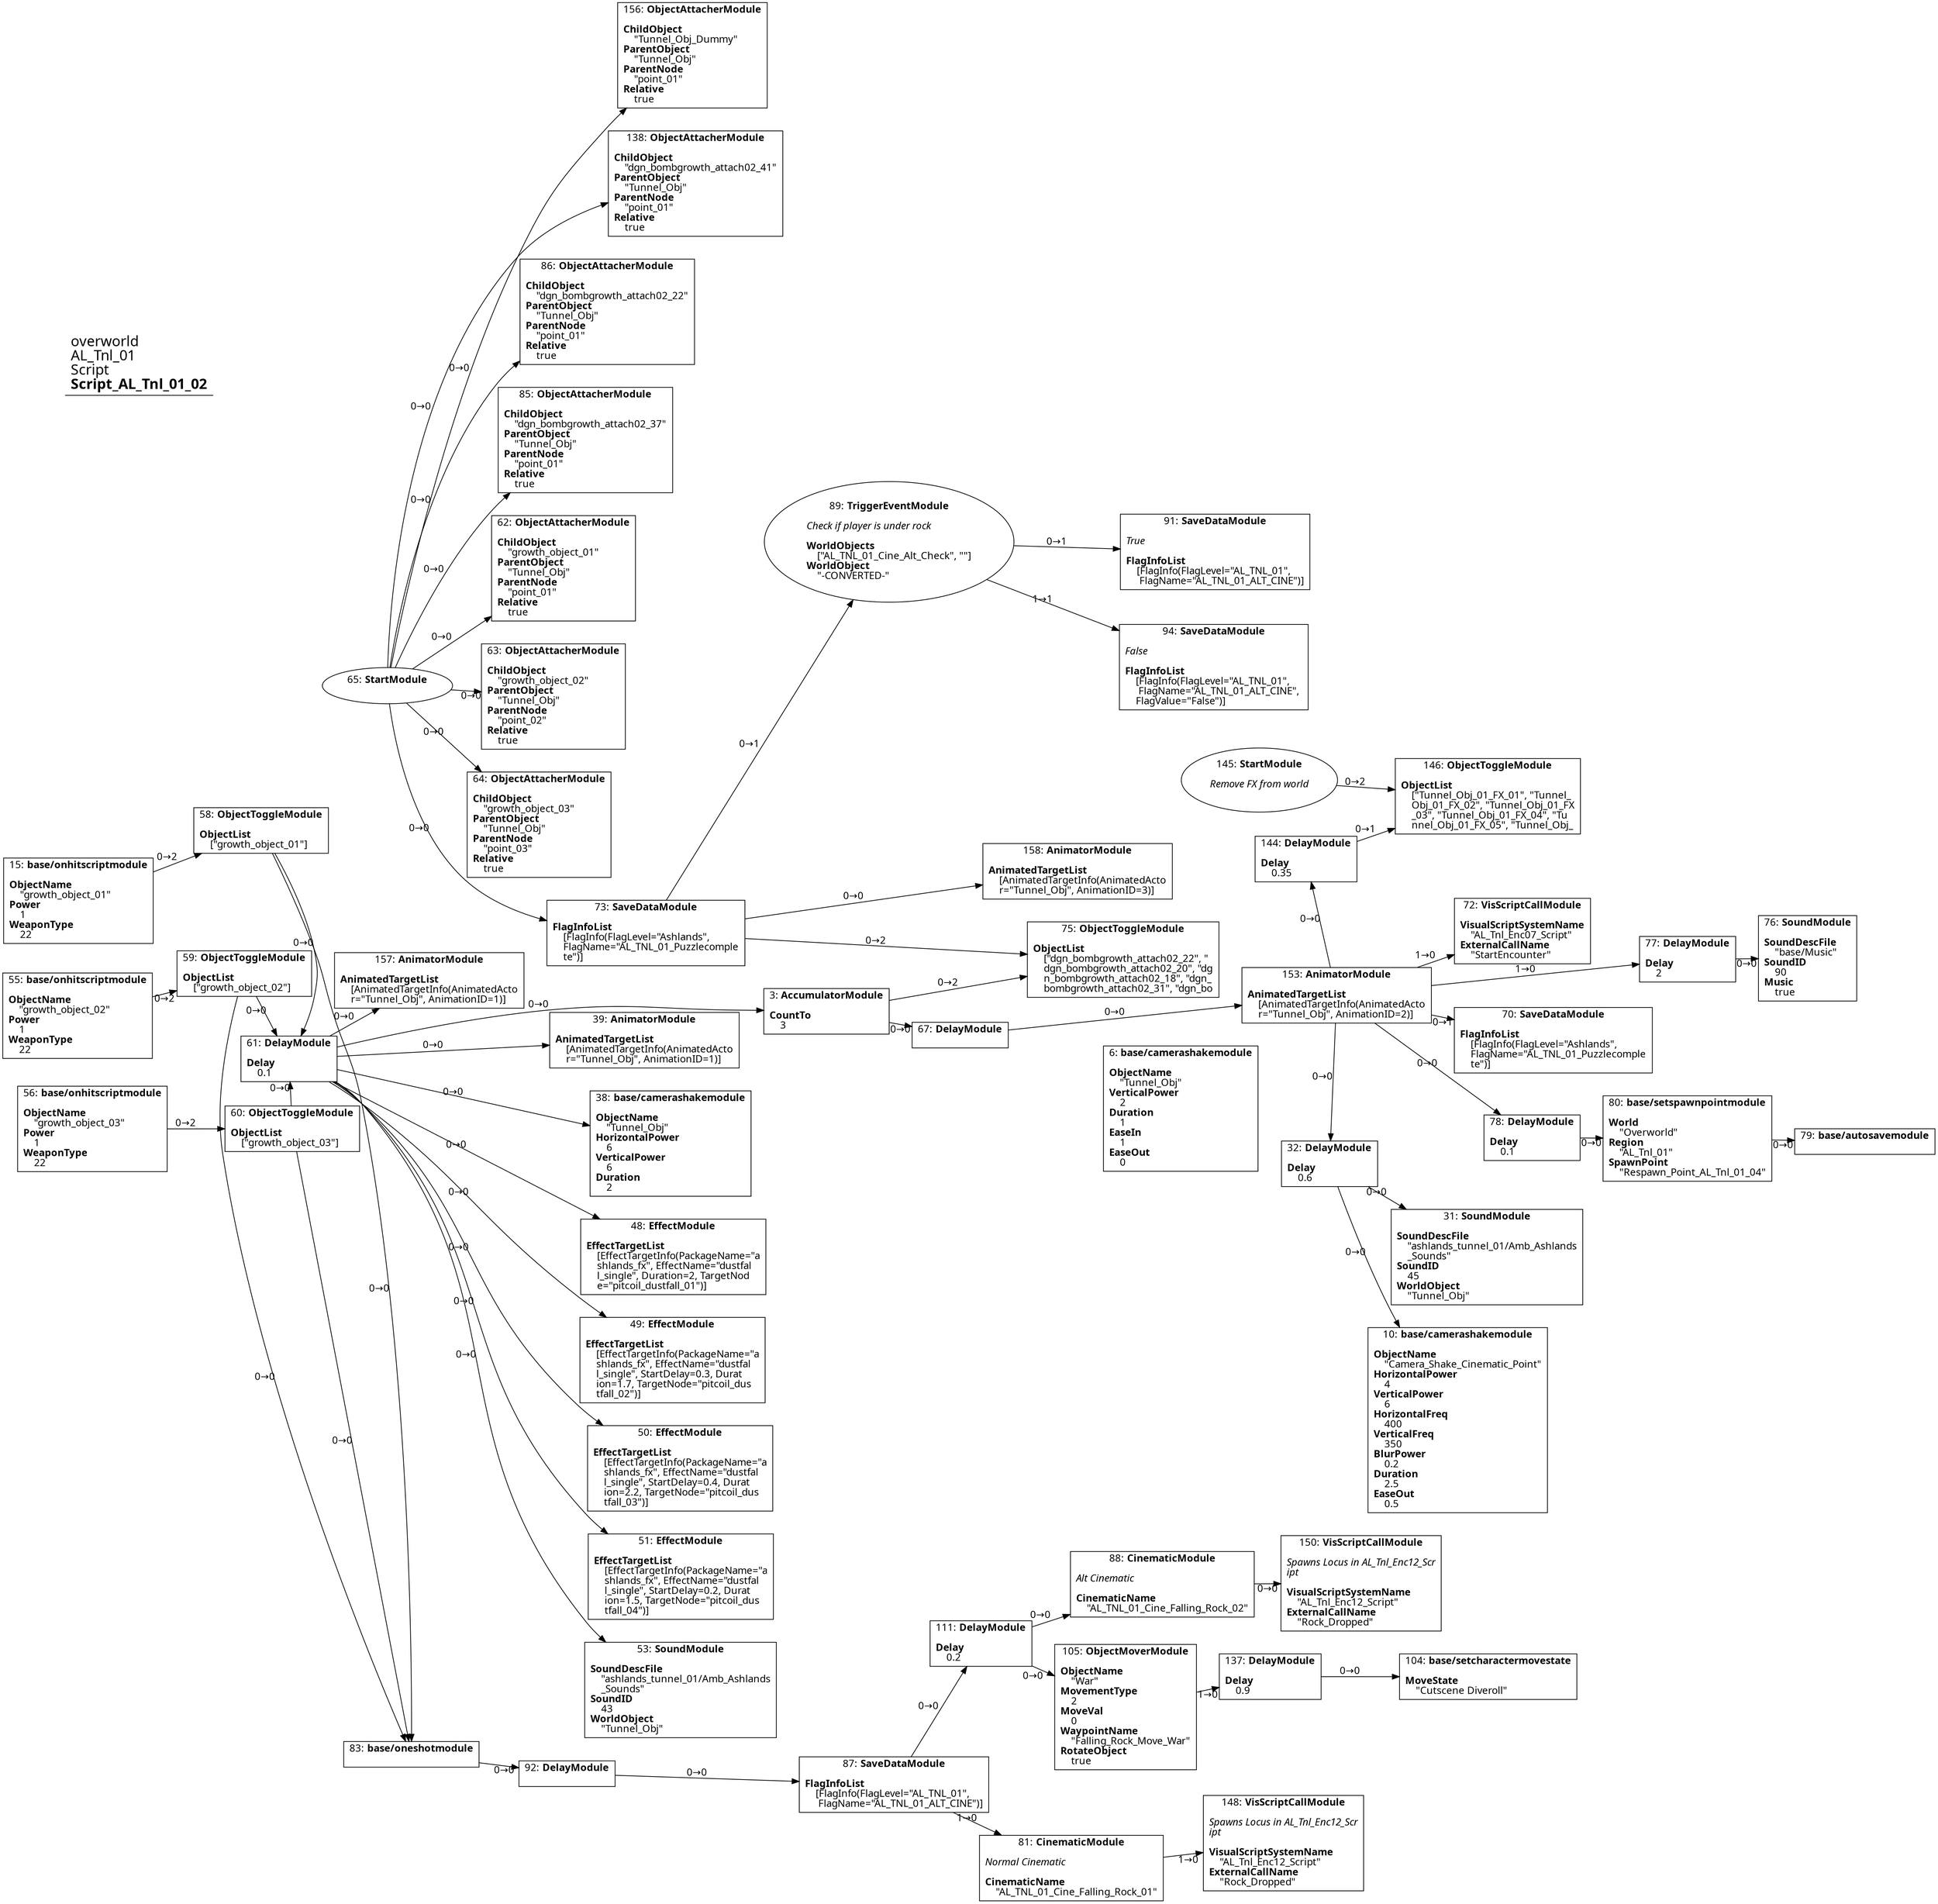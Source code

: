 digraph {
    layout = fdp;
    overlap = prism;
    sep = "+16";
    splines = spline;

    node [ shape = box ];

    graph [ fontname = "Segoe UI" ];
    node [ fontname = "Segoe UI" ];
    edge [ fontname = "Segoe UI" ];

    3 [ label = <3: <b>AccumulatorModule</b><br/><br/><b>CountTo</b><br align="left"/>    3<br align="left"/>> ];
    3 [ pos = "0.079,-0.48900002!" ];
    3 -> 67 [ label = "0→0" ];
    3 -> 75 [ label = "0→2" ];

    6 [ label = <6: <b>base/camerashakemodule</b><br/><br/><b>ObjectName</b><br align="left"/>    &quot;Tunnel_Obj&quot;<br align="left"/><b>VerticalPower</b><br align="left"/>    2<br align="left"/><b>Duration</b><br align="left"/>    1<br align="left"/><b>EaseIn</b><br align="left"/>    1<br align="left"/><b>EaseOut</b><br align="left"/>    0<br align="left"/>> ];
    6 [ pos = "0.59000003,-0.739!" ];

    10 [ label = <10: <b>base/camerashakemodule</b><br/><br/><b>ObjectName</b><br align="left"/>    &quot;Camera_Shake_Cinematic_Point&quot;<br align="left"/><b>HorizontalPower</b><br align="left"/>    4<br align="left"/><b>VerticalPower</b><br align="left"/>    6<br align="left"/><b>HorizontalFreq</b><br align="left"/>    400<br align="left"/><b>VerticalFreq</b><br align="left"/>    350<br align="left"/><b>BlurPower</b><br align="left"/>    0.2<br align="left"/><b>Duration</b><br align="left"/>    2.5<br align="left"/><b>EaseOut</b><br align="left"/>    0.5<br align="left"/>> ];
    10 [ pos = "1.1700001,-1.2!" ];

    15 [ label = <15: <b>base/onhitscriptmodule</b><br/><br/><b>ObjectName</b><br align="left"/>    &quot;growth_object_01&quot;<br align="left"/><b>Power</b><br align="left"/>    1<br align="left"/><b>WeaponType</b><br align="left"/>    22<br align="left"/>> ];
    15 [ pos = "-1.0200001,-0.437!" ];
    15 -> 58 [ label = "0→2" ];

    31 [ label = <31: <b>SoundModule</b><br/><br/><b>SoundDescFile</b><br align="left"/>    &quot;ashlands_tunnel_01/Amb_Ashlands<br align="left"/>    _Sounds&quot;<br align="left"/><b>SoundID</b><br align="left"/>    45<br align="left"/><b>WorldObject</b><br align="left"/>    &quot;Tunnel_Obj&quot;<br align="left"/>> ];
    31 [ pos = "1.1750001,-1.072!" ];

    32 [ label = <32: <b>DelayModule</b><br/><br/><b>Delay</b><br align="left"/>    0.6<br align="left"/>> ];
    32 [ pos = "0.93200004,-0.94100004!" ];
    32 -> 31 [ label = "0→0" ];
    32 -> 10 [ label = "0→0" ];

    38 [ label = <38: <b>base/camerashakemodule</b><br/><br/><b>ObjectName</b><br align="left"/>    &quot;Tunnel_Obj&quot;<br align="left"/><b>HorizontalPower</b><br align="left"/>    6<br align="left"/><b>VerticalPower</b><br align="left"/>    6<br align="left"/><b>Duration</b><br align="left"/>    2<br align="left"/>> ];
    38 [ pos = "0.079,-0.878!" ];

    39 [ label = <39: <b>AnimatorModule</b><br/><br/><b>AnimatedTargetList</b><br align="left"/>    [AnimatedTargetInfo(AnimatedActo<br align="left"/>    r=&quot;Tunnel_Obj&quot;, AnimationID=1)]<br align="left"/>> ];
    39 [ pos = "0.079,-0.763!" ];

    48 [ label = <48: <b>EffectModule</b><br/><br/><b>EffectTargetList</b><br align="left"/>    [EffectTargetInfo(PackageName=&quot;a<br align="left"/>    shlands_fx&quot;, EffectName=&quot;dustfal<br align="left"/>    l_single&quot;, Duration=2, TargetNod<br align="left"/>    e=&quot;pitcoil_dustfall_01&quot;)]<br align="left"/>> ];
    48 [ pos = "0.078,-0.96000004!" ];

    49 [ label = <49: <b>EffectModule</b><br/><br/><b>EffectTargetList</b><br align="left"/>    [EffectTargetInfo(PackageName=&quot;a<br align="left"/>    shlands_fx&quot;, EffectName=&quot;dustfal<br align="left"/>    l_single&quot;, StartDelay=0.3, Durat<br align="left"/>    ion=1.7, TargetNode=&quot;pitcoil_dus<br align="left"/>    tfall_02&quot;)]<br align="left"/>> ];
    49 [ pos = "0.079,-1.0660001!" ];

    50 [ label = <50: <b>EffectModule</b><br/><br/><b>EffectTargetList</b><br align="left"/>    [EffectTargetInfo(PackageName=&quot;a<br align="left"/>    shlands_fx&quot;, EffectName=&quot;dustfal<br align="left"/>    l_single&quot;, StartDelay=0.4, Durat<br align="left"/>    ion=2.2, TargetNode=&quot;pitcoil_dus<br align="left"/>    tfall_03&quot;)]<br align="left"/>> ];
    50 [ pos = "0.079,-1.171!" ];

    51 [ label = <51: <b>EffectModule</b><br/><br/><b>EffectTargetList</b><br align="left"/>    [EffectTargetInfo(PackageName=&quot;a<br align="left"/>    shlands_fx&quot;, EffectName=&quot;dustfal<br align="left"/>    l_single&quot;, StartDelay=0.2, Durat<br align="left"/>    ion=1.5, TargetNode=&quot;pitcoil_dus<br align="left"/>    tfall_04&quot;)]<br align="left"/>> ];
    51 [ pos = "0.07700001,-1.2750001!" ];

    53 [ label = <53: <b>SoundModule</b><br/><br/><b>SoundDescFile</b><br align="left"/>    &quot;ashlands_tunnel_01/Amb_Ashlands<br align="left"/>    _Sounds&quot;<br align="left"/><b>SoundID</b><br align="left"/>    43<br align="left"/><b>WorldObject</b><br align="left"/>    &quot;Tunnel_Obj&quot;<br align="left"/>> ];
    53 [ pos = "0.076000005,-1.3790001!" ];

    55 [ label = <55: <b>base/onhitscriptmodule</b><br/><br/><b>ObjectName</b><br align="left"/>    &quot;growth_object_02&quot;<br align="left"/><b>Power</b><br align="left"/>    1<br align="left"/><b>WeaponType</b><br align="left"/>    22<br align="left"/>> ];
    55 [ pos = "-1.0200001,-0.53400004!" ];
    55 -> 59 [ label = "0→2" ];

    56 [ label = <56: <b>base/onhitscriptmodule</b><br/><br/><b>ObjectName</b><br align="left"/>    &quot;growth_object_03&quot;<br align="left"/><b>Power</b><br align="left"/>    1<br align="left"/><b>WeaponType</b><br align="left"/>    22<br align="left"/>> ];
    56 [ pos = "-1.0170001,-0.63000005!" ];
    56 -> 60 [ label = "0→2" ];

    58 [ label = <58: <b>ObjectToggleModule</b><br/><br/><b>ObjectList</b><br align="left"/>    [&quot;growth_object_01&quot;]<br align="left"/>> ];
    58 [ pos = "-0.76000005,-0.31300002!" ];
    58 -> 61 [ label = "0→0" ];
    58 -> 83 [ label = "0→0" ];

    59 [ label = <59: <b>ObjectToggleModule</b><br/><br/><b>ObjectList</b><br align="left"/>    [&quot;growth_object_02&quot;]<br align="left"/>> ];
    59 [ pos = "-0.762,-0.48900002!" ];
    59 -> 61 [ label = "0→0" ];
    59 -> 83 [ label = "0→0" ];

    60 [ label = <60: <b>ObjectToggleModule</b><br/><br/><b>ObjectList</b><br align="left"/>    [&quot;growth_object_03&quot;]<br align="left"/>> ];
    60 [ pos = "-0.763,-0.66!" ];
    60 -> 61 [ label = "0→0" ];
    60 -> 83 [ label = "0→0" ];

    61 [ label = <61: <b>DelayModule</b><br/><br/><b>Delay</b><br align="left"/>    0.1<br align="left"/>> ];
    61 [ pos = "-0.393,-0.48900002!" ];
    61 -> 39 [ label = "0→0" ];
    61 -> 38 [ label = "0→0" ];
    61 -> 48 [ label = "0→0" ];
    61 -> 49 [ label = "0→0" ];
    61 -> 50 [ label = "0→0" ];
    61 -> 51 [ label = "0→0" ];
    61 -> 53 [ label = "0→0" ];
    61 -> 3 [ label = "0→0" ];
    61 -> 157 [ label = "0→0" ];

    62 [ label = <62: <b>ObjectAttacherModule</b><br/><br/><b>ChildObject</b><br align="left"/>    &quot;growth_object_01&quot;<br align="left"/><b>ParentObject</b><br align="left"/>    &quot;Tunnel_Obj&quot;<br align="left"/><b>ParentNode</b><br align="left"/>    &quot;point_01&quot;<br align="left"/><b>Relative</b><br align="left"/>    true<br align="left"/>> ];
    62 [ pos = "-0.08400001,0.069000006!" ];

    63 [ label = <63: <b>ObjectAttacherModule</b><br/><br/><b>ChildObject</b><br align="left"/>    &quot;growth_object_02&quot;<br align="left"/><b>ParentObject</b><br align="left"/>    &quot;Tunnel_Obj&quot;<br align="left"/><b>ParentNode</b><br align="left"/>    &quot;point_02&quot;<br align="left"/><b>Relative</b><br align="left"/>    true<br align="left"/>> ];
    63 [ pos = "-0.08400001,-0.015000001!" ];

    64 [ label = <64: <b>ObjectAttacherModule</b><br/><br/><b>ChildObject</b><br align="left"/>    &quot;growth_object_03&quot;<br align="left"/><b>ParentObject</b><br align="left"/>    &quot;Tunnel_Obj&quot;<br align="left"/><b>ParentNode</b><br align="left"/>    &quot;point_03&quot;<br align="left"/><b>Relative</b><br align="left"/>    true<br align="left"/>> ];
    64 [ pos = "-0.08400001,-0.098000005!" ];

    65 [ label = <65: <b>StartModule</b><br/><br/>> ];
    65 [ shape = oval ]
    65 [ pos = "-0.407,-0.013!" ];
    65 -> 62 [ label = "0→0" ];
    65 -> 63 [ label = "0→0" ];
    65 -> 64 [ label = "0→0" ];
    65 -> 73 [ label = "0→0" ];
    65 -> 85 [ label = "0→0" ];
    65 -> 86 [ label = "0→0" ];
    65 -> 138 [ label = "0→0" ];
    65 -> 156 [ label = "0→0" ];

    67 [ label = <67: <b>DelayModule</b><br/><br/>> ];
    67 [ pos = "0.365,-0.619!" ];
    67 -> 153 [ label = "0→0" ];

    70 [ label = <70: <b>SaveDataModule</b><br/><br/><b>FlagInfoList</b><br align="left"/>    [FlagInfo(FlagLevel=&quot;Ashlands&quot;, <br align="left"/>    FlagName=&quot;AL_TNL_01_Puzzlecomple<br align="left"/>    te&quot;)]<br align="left"/>> ];
    70 [ pos = "1.222,-0.74200004!" ];

    72 [ label = <72: <b>VisScriptCallModule</b><br/><br/><b>VisualScriptSystemName</b><br align="left"/>    &quot;AL_Tnl_Enc07_Script&quot;<br align="left"/><b>ExternalCallName</b><br align="left"/>    &quot;StartEncounter&quot;<br align="left"/>> ];
    72 [ pos = "0.9760001,-0.549!" ];

    73 [ label = <73: <b>SaveDataModule</b><br/><br/><b>FlagInfoList</b><br align="left"/>    [FlagInfo(FlagLevel=&quot;Ashlands&quot;, <br align="left"/>    FlagName=&quot;AL_TNL_01_Puzzlecomple<br align="left"/>    te&quot;)]<br align="left"/>> ];
    73 [ pos = "0.012,-0.29200003!" ];
    73 -> 75 [ label = "0→2" ];
    73 -> 89 [ label = "0→1" ];
    73 -> 158 [ label = "0→0" ];

    75 [ label = <75: <b>ObjectToggleModule</b><br/><br/><b>ObjectList</b><br align="left"/>    [&quot;dgn_bombgrowth_attach02_22&quot;, &quot;<br align="left"/>    dgn_bombgrowth_attach02_20&quot;, &quot;dg<br align="left"/>    n_bombgrowth_attach02_18&quot;, &quot;dgn_<br align="left"/>    bombgrowth_attach02_31&quot;, &quot;dgn_bo<br align="left"/>> ];
    75 [ pos = "0.31800002,-0.32500002!" ];

    76 [ label = <76: <b>SoundModule</b><br/><br/><b>SoundDescFile</b><br align="left"/>    &quot;base/Music&quot;<br align="left"/><b>SoundID</b><br align="left"/>    90<br align="left"/><b>Music</b><br align="left"/>    true<br align="left"/>> ];
    76 [ pos = "1.618,-0.647!" ];

    77 [ label = <77: <b>DelayModule</b><br/><br/><b>Delay</b><br align="left"/>    2<br align="left"/>> ];
    77 [ pos = "1.4280001,-0.648!" ];
    77 -> 76 [ label = "0→0" ];

    78 [ label = <78: <b>DelayModule</b><br/><br/><b>Delay</b><br align="left"/>    0.1<br align="left"/>> ];
    78 [ pos = "1.222,-0.88000005!" ];
    78 -> 80 [ label = "0→0" ];

    79 [ label = <79: <b>base/autosavemodule</b><br/><br/>> ];
    79 [ pos = "1.5970001,-0.87900007!" ];

    80 [ label = <80: <b>base/setspawnpointmodule</b><br/><br/><b>World</b><br align="left"/>    &quot;Overworld&quot;<br align="left"/><b>Region</b><br align="left"/>    &quot;AL_Tnl_01&quot;<br align="left"/><b>SpawnPoint</b><br align="left"/>    &quot;Respawn_Point_AL_Tnl_01_04&quot;<br align="left"/>> ];
    80 [ pos = "1.386,-0.87900007!" ];
    80 -> 79 [ label = "0→0" ];

    81 [ label = <81: <b>CinematicModule</b><br/><br/><i>Normal Cinematic<br align="left"/></i><br align="left"/><b>CinematicName</b><br align="left"/>    &quot;AL_TNL_01_Cine_Falling_Rock_01&quot;<br align="left"/>> ];
    81 [ pos = "0.60300004,-1.7770001!" ];
    81 -> 148 [ label = "1→0" ];

    83 [ label = <83: <b>base/oneshotmodule</b><br/><br/>> ];
    83 [ pos = "-0.37500003,-1.6150001!" ];
    83 -> 92 [ label = "0→0" ];

    85 [ label = <85: <b>ObjectAttacherModule</b><br/><br/><b>ChildObject</b><br align="left"/>    &quot;dgn_bombgrowth_attach02_37&quot;<br align="left"/><b>ParentObject</b><br align="left"/>    &quot;Tunnel_Obj&quot;<br align="left"/><b>ParentNode</b><br align="left"/>    &quot;point_01&quot;<br align="left"/><b>Relative</b><br align="left"/>    true<br align="left"/>> ];
    85 [ pos = "-0.083000004,0.162!" ];

    86 [ label = <86: <b>ObjectAttacherModule</b><br/><br/><b>ChildObject</b><br align="left"/>    &quot;dgn_bombgrowth_attach02_22&quot;<br align="left"/><b>ParentObject</b><br align="left"/>    &quot;Tunnel_Obj&quot;<br align="left"/><b>ParentNode</b><br align="left"/>    &quot;point_01&quot;<br align="left"/><b>Relative</b><br align="left"/>    true<br align="left"/>> ];
    86 [ pos = "-0.078,0.25100002!" ];

    87 [ label = <87: <b>SaveDataModule</b><br/><br/><b>FlagInfoList</b><br align="left"/>    [FlagInfo(FlagLevel=&quot;AL_TNL_01&quot;,<br align="left"/>     FlagName=&quot;AL_TNL_01_ALT_CINE&quot;)]<br align="left"/>> ];
    87 [ pos = "0.16000001,-1.6150001!" ];
    87 -> 81 [ label = "1→0" ];
    87 -> 111 [ label = "0→0" ];

    88 [ label = <88: <b>CinematicModule</b><br/><br/><i>Alt Cinematic<br align="left"/></i><br align="left"/><b>CinematicName</b><br align="left"/>    &quot;AL_TNL_01_Cine_Falling_Rock_02&quot;<br align="left"/>> ];
    88 [ pos = "0.83500004,-1.399!" ];
    88 -> 150 [ label = "0→0" ];

    89 [ label = <89: <b>TriggerEventModule</b><br/><br/><i>Check if player is under rock<br align="left"/></i><br align="left"/><b>WorldObjects</b><br align="left"/>    [&quot;AL_TNL_01_Cine_Alt_Check&quot;, &quot;&quot;]<br align="left"/><b>WorldObject</b><br align="left"/>    &quot;-CONVERTED-&quot;<br align="left"/>> ];
    89 [ shape = oval ]
    89 [ pos = "0.363,0.109000005!" ];
    89 -> 91 [ label = "0→1" ];
    89 -> 94 [ label = "1→1" ];

    91 [ label = <91: <b>SaveDataModule</b><br/><br/><i>True<br align="left"/></i><br align="left"/><b>FlagInfoList</b><br align="left"/>    [FlagInfo(FlagLevel=&quot;AL_TNL_01&quot;,<br align="left"/>     FlagName=&quot;AL_TNL_01_ALT_CINE&quot;)]<br align="left"/>> ];
    91 [ pos = "0.69500005,0.18300001!" ];

    92 [ label = <92: <b>DelayModule</b><br/><br/>> ];
    92 [ pos = "-0.006,-1.6150001!" ];
    92 -> 87 [ label = "0→0" ];

    94 [ label = <94: <b>SaveDataModule</b><br/><br/><i>False<br align="left"/></i><br align="left"/><b>FlagInfoList</b><br align="left"/>    [FlagInfo(FlagLevel=&quot;AL_TNL_01&quot;,<br align="left"/>     FlagName=&quot;AL_TNL_01_ALT_CINE&quot;, <br align="left"/>    FlagValue=&quot;False&quot;)]<br align="left"/>> ];
    94 [ pos = "0.69500005,0.031000001!" ];

    104 [ label = <104: <b>base/setcharactermovestate</b><br/><br/><b>MoveState</b><br align="left"/>    &quot;Cutscene Diveroll&quot;<br align="left"/>> ];
    104 [ pos = "1.199,-1.539!" ];

    105 [ label = <105: <b>ObjectMoverModule</b><br/><br/><b>ObjectName</b><br align="left"/>    &quot;War&quot;<br align="left"/><b>MovementType</b><br align="left"/>    2<br align="left"/><b>MoveVal</b><br align="left"/>    0<br align="left"/><b>WaypointName</b><br align="left"/>    &quot;Falling_Rock_Move_War&quot;<br align="left"/><b>RotateObject</b><br align="left"/>    true<br align="left"/>> ];
    105 [ pos = "0.81100005,-1.5170001!" ];
    105 -> 137 [ label = "1→0" ];

    111 [ label = <111: <b>DelayModule</b><br/><br/><b>Delay</b><br align="left"/>    0.2<br align="left"/>> ];
    111 [ pos = "0.492,-1.4430001!" ];
    111 -> 88 [ label = "0→0" ];
    111 -> 105 [ label = "0→0" ];

    137 [ label = <137: <b>DelayModule</b><br/><br/><b>Delay</b><br align="left"/>    0.9<br align="left"/>> ];
    137 [ pos = "1.0120001,-1.539!" ];
    137 -> 104 [ label = "0→0" ];

    138 [ label = <138: <b>ObjectAttacherModule</b><br/><br/><b>ChildObject</b><br align="left"/>    &quot;dgn_bombgrowth_attach02_41&quot;<br align="left"/><b>ParentObject</b><br align="left"/>    &quot;Tunnel_Obj&quot;<br align="left"/><b>ParentNode</b><br align="left"/>    &quot;point_01&quot;<br align="left"/><b>Relative</b><br align="left"/>    true<br align="left"/>> ];
    138 [ pos = "-0.07700001,0.34!" ];

    144 [ label = <144: <b>DelayModule</b><br/><br/><b>Delay</b><br align="left"/>    0.35<br align="left"/>> ];
    144 [ pos = "0.97900003,-0.29000002!" ];
    144 -> 146 [ label = "0→1" ];

    145 [ label = <145: <b>StartModule</b><br/><br/><i>Remove FX from world<br align="left"/></i><br align="left"/>> ];
    145 [ shape = oval ]
    145 [ pos = "0.9620001,-0.177!" ];
    145 -> 146 [ label = "0→2" ];

    146 [ label = <146: <b>ObjectToggleModule</b><br/><br/><b>ObjectList</b><br align="left"/>    [&quot;Tunnel_Obj_01_FX_01&quot;, &quot;Tunnel_<br align="left"/>    Obj_01_FX_02&quot;, &quot;Tunnel_Obj_01_FX<br align="left"/>    _03&quot;, &quot;Tunnel_Obj_01_FX_04&quot;, &quot;Tu<br align="left"/>    nnel_Obj_01_FX_05&quot;, &quot;Tunnel_Obj_<br align="left"/>> ];
    146 [ pos = "1.2080001,-0.20600002!" ];

    148 [ label = <148: <b>VisScriptCallModule</b><br/><br/><i>Spawns Locus in AL_Tnl_Enc12_Scr<br align="left"/>ipt<br align="left"/></i><br align="left"/><b>VisualScriptSystemName</b><br align="left"/>    &quot;AL_Tnl_Enc12_Script&quot;<br align="left"/><b>ExternalCallName</b><br align="left"/>    &quot;Rock_Dropped&quot;<br align="left"/>> ];
    148 [ pos = "0.855,-1.8000001!" ];

    150 [ label = <150: <b>VisScriptCallModule</b><br/><br/><i>Spawns Locus in AL_Tnl_Enc12_Scr<br align="left"/>ipt<br align="left"/></i><br align="left"/><b>VisualScriptSystemName</b><br align="left"/>    &quot;AL_Tnl_Enc12_Script&quot;<br align="left"/><b>ExternalCallName</b><br align="left"/>    &quot;Rock_Dropped&quot;<br align="left"/>> ];
    150 [ pos = "1.125,-1.3330001!" ];

    153 [ label = <153: <b>AnimatorModule</b><br/><br/><b>AnimatedTargetList</b><br align="left"/>    [AnimatedTargetInfo(AnimatedActo<br align="left"/>    r=&quot;Tunnel_Obj&quot;, AnimationID=2)]<br align="left"/>> ];
    153 [ pos = "0.59400004,-0.62!" ];
    153 -> 70 [ label = "0→1" ];
    153 -> 78 [ label = "0→0" ];
    153 -> 77 [ label = "1→0" ];
    153 -> 72 [ label = "1→0" ];
    153 -> 144 [ label = "0→0" ];
    153 -> 32 [ label = "0→0" ];

    156 [ label = <156: <b>ObjectAttacherModule</b><br/><br/><b>ChildObject</b><br align="left"/>    &quot;Tunnel_Obj_Dummy&quot;<br align="left"/><b>ParentObject</b><br align="left"/>    &quot;Tunnel_Obj&quot;<br align="left"/><b>ParentNode</b><br align="left"/>    &quot;point_01&quot;<br align="left"/><b>Relative</b><br align="left"/>    true<br align="left"/>> ];
    156 [ pos = "-0.076000005,0.43500003!" ];

    157 [ label = <157: <b>AnimatorModule</b><br/><br/><b>AnimatedTargetList</b><br align="left"/>    [AnimatedTargetInfo(AnimatedActo<br align="left"/>    r=&quot;Tunnel_Obj&quot;, AnimationID=1)]<br align="left"/>> ];
    157 [ pos = "-0.187,-0.39000002!" ];

    158 [ label = <158: <b>AnimatorModule</b><br/><br/><b>AnimatedTargetList</b><br align="left"/>    [AnimatedTargetInfo(AnimatedActo<br align="left"/>    r=&quot;Tunnel_Obj&quot;, AnimationID=3)]<br align="left"/>> ];
    158 [ pos = "0.319,-0.21300001!" ];

    title [ pos = "-1.021,0.43600002!" ];
    title [ shape = underline ];
    title [ label = <<font point-size="20">overworld<br align="left"/>AL_Tnl_01<br align="left"/>Script<br align="left"/><b>Script_AL_Tnl_01_02</b><br align="left"/></font>> ];
}
